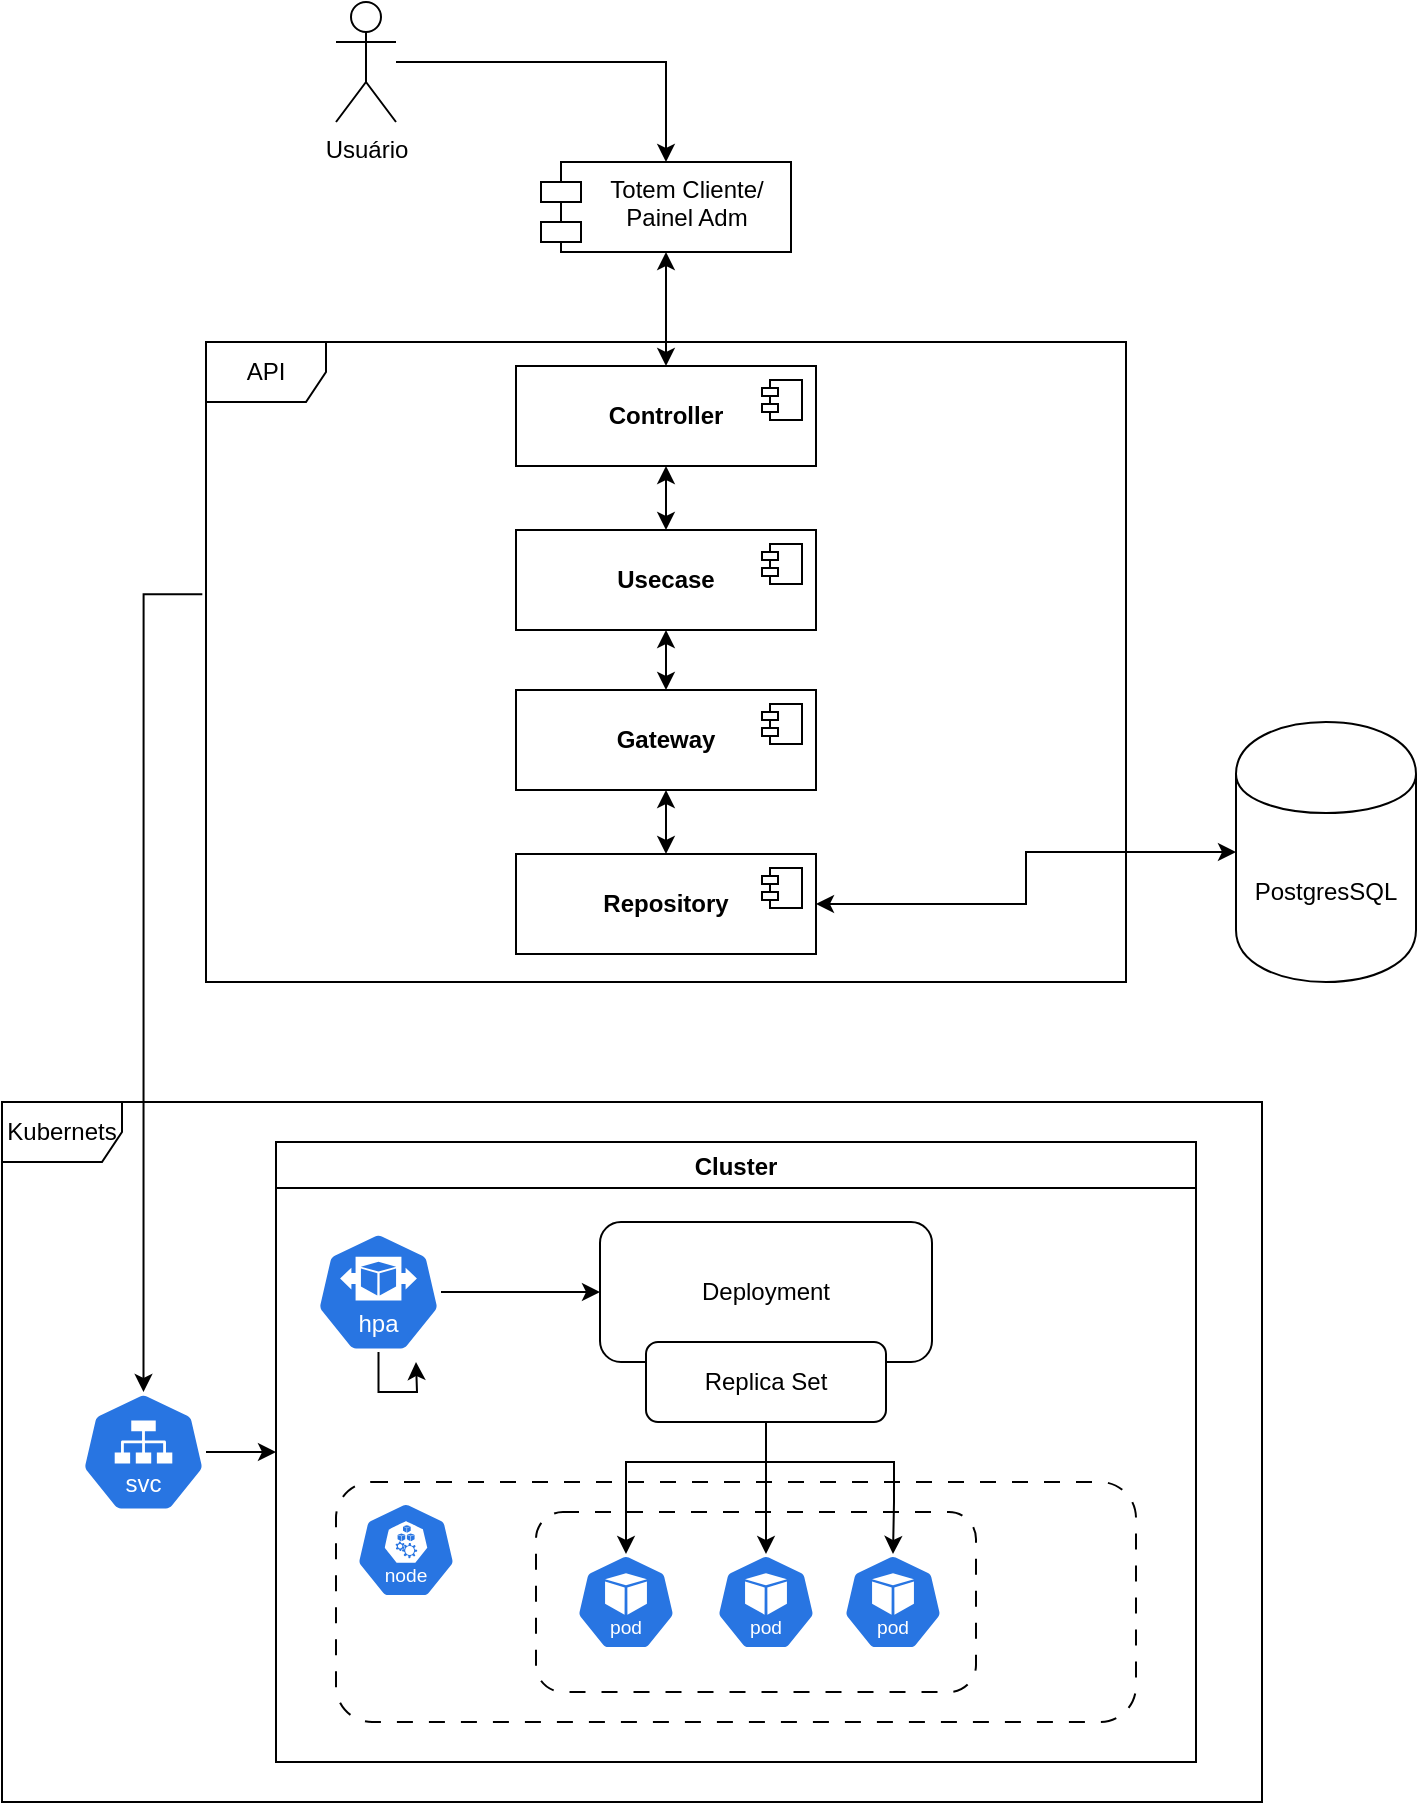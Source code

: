 <mxfile version="28.0.4">
  <diagram name="Page-1" id="b5b7bab2-c9e2-2cf4-8b2a-24fd1a2a6d21">
    <mxGraphModel dx="828" dy="778" grid="1" gridSize="10" guides="1" tooltips="1" connect="1" arrows="1" fold="1" page="1" pageScale="1" pageWidth="827" pageHeight="1169" background="none" math="0" shadow="0">
      <root>
        <mxCell id="0" />
        <mxCell id="1" parent="0" />
        <mxCell id="IdJ8eYHZcSURCVZ-z_sK-2" value="API" style="shape=umlFrame;whiteSpace=wrap;html=1;pointerEvents=0;" parent="1" vertex="1">
          <mxGeometry x="155" y="240" width="460" height="320" as="geometry" />
        </mxCell>
        <mxCell id="IdJ8eYHZcSURCVZ-z_sK-5" style="edgeStyle=orthogonalEdgeStyle;rounded=0;orthogonalLoop=1;jettySize=auto;html=1;entryX=0.5;entryY=0;entryDx=0;entryDy=0;" parent="1" source="IdJ8eYHZcSURCVZ-z_sK-3" target="IdJ8eYHZcSURCVZ-z_sK-4" edge="1">
          <mxGeometry relative="1" as="geometry" />
        </mxCell>
        <mxCell id="IdJ8eYHZcSURCVZ-z_sK-3" value="Usuário" style="shape=umlActor;verticalLabelPosition=bottom;verticalAlign=top;html=1;" parent="1" vertex="1">
          <mxGeometry x="220" y="70" width="30" height="60" as="geometry" />
        </mxCell>
        <mxCell id="IdJ8eYHZcSURCVZ-z_sK-24" style="edgeStyle=orthogonalEdgeStyle;rounded=0;orthogonalLoop=1;jettySize=auto;html=1;startArrow=classic;startFill=1;" parent="1" source="IdJ8eYHZcSURCVZ-z_sK-4" target="IdJ8eYHZcSURCVZ-z_sK-15" edge="1">
          <mxGeometry relative="1" as="geometry" />
        </mxCell>
        <mxCell id="IdJ8eYHZcSURCVZ-z_sK-4" value="Totem Cliente/ Painel Adm" style="shape=module;align=left;spacingLeft=20;align=center;verticalAlign=top;whiteSpace=wrap;html=1;" parent="1" vertex="1">
          <mxGeometry x="322.5" y="150" width="125" height="45" as="geometry" />
        </mxCell>
        <mxCell id="IdJ8eYHZcSURCVZ-z_sK-11" style="edgeStyle=orthogonalEdgeStyle;rounded=0;orthogonalLoop=1;jettySize=auto;html=1;entryX=0.5;entryY=0;entryDx=0;entryDy=0;startArrow=classic;startFill=1;" parent="1" source="IdJ8eYHZcSURCVZ-z_sK-7" target="IdJ8eYHZcSURCVZ-z_sK-9" edge="1">
          <mxGeometry relative="1" as="geometry" />
        </mxCell>
        <mxCell id="IdJ8eYHZcSURCVZ-z_sK-7" value="&lt;b&gt;Gateway&lt;/b&gt;" style="html=1;dropTarget=0;whiteSpace=wrap;" parent="1" vertex="1">
          <mxGeometry x="310" y="414" width="150" height="50" as="geometry" />
        </mxCell>
        <mxCell id="IdJ8eYHZcSURCVZ-z_sK-8" value="" style="shape=module;jettyWidth=8;jettyHeight=4;" parent="IdJ8eYHZcSURCVZ-z_sK-7" vertex="1">
          <mxGeometry x="1" width="20" height="20" relative="1" as="geometry">
            <mxPoint x="-27" y="7" as="offset" />
          </mxGeometry>
        </mxCell>
        <mxCell id="IdJ8eYHZcSURCVZ-z_sK-23" style="edgeStyle=orthogonalEdgeStyle;rounded=0;orthogonalLoop=1;jettySize=auto;html=1;startArrow=classic;startFill=1;" parent="1" source="IdJ8eYHZcSURCVZ-z_sK-9" target="IdJ8eYHZcSURCVZ-z_sK-18" edge="1">
          <mxGeometry relative="1" as="geometry" />
        </mxCell>
        <mxCell id="IdJ8eYHZcSURCVZ-z_sK-9" value="&lt;b&gt;Repository&lt;/b&gt;" style="html=1;dropTarget=0;whiteSpace=wrap;" parent="1" vertex="1">
          <mxGeometry x="310" y="496" width="150" height="50" as="geometry" />
        </mxCell>
        <mxCell id="IdJ8eYHZcSURCVZ-z_sK-10" value="" style="shape=module;jettyWidth=8;jettyHeight=4;" parent="IdJ8eYHZcSURCVZ-z_sK-9" vertex="1">
          <mxGeometry x="1" width="20" height="20" relative="1" as="geometry">
            <mxPoint x="-27" y="7" as="offset" />
          </mxGeometry>
        </mxCell>
        <mxCell id="IdJ8eYHZcSURCVZ-z_sK-14" style="edgeStyle=orthogonalEdgeStyle;rounded=0;orthogonalLoop=1;jettySize=auto;html=1;startArrow=classic;startFill=1;" parent="1" source="IdJ8eYHZcSURCVZ-z_sK-12" target="IdJ8eYHZcSURCVZ-z_sK-7" edge="1">
          <mxGeometry relative="1" as="geometry" />
        </mxCell>
        <mxCell id="IdJ8eYHZcSURCVZ-z_sK-12" value="&lt;b&gt;Usecase&lt;/b&gt;" style="html=1;dropTarget=0;whiteSpace=wrap;" parent="1" vertex="1">
          <mxGeometry x="310" y="334" width="150" height="50" as="geometry" />
        </mxCell>
        <mxCell id="IdJ8eYHZcSURCVZ-z_sK-13" value="" style="shape=module;jettyWidth=8;jettyHeight=4;" parent="IdJ8eYHZcSURCVZ-z_sK-12" vertex="1">
          <mxGeometry x="1" width="20" height="20" relative="1" as="geometry">
            <mxPoint x="-27" y="7" as="offset" />
          </mxGeometry>
        </mxCell>
        <mxCell id="IdJ8eYHZcSURCVZ-z_sK-17" style="edgeStyle=orthogonalEdgeStyle;rounded=0;orthogonalLoop=1;jettySize=auto;html=1;entryX=0.5;entryY=0;entryDx=0;entryDy=0;startArrow=classic;startFill=1;" parent="1" source="IdJ8eYHZcSURCVZ-z_sK-15" target="IdJ8eYHZcSURCVZ-z_sK-12" edge="1">
          <mxGeometry relative="1" as="geometry" />
        </mxCell>
        <mxCell id="IdJ8eYHZcSURCVZ-z_sK-15" value="&lt;b&gt;Controller&lt;/b&gt;" style="html=1;dropTarget=0;whiteSpace=wrap;" parent="1" vertex="1">
          <mxGeometry x="310" y="252" width="150" height="50" as="geometry" />
        </mxCell>
        <mxCell id="IdJ8eYHZcSURCVZ-z_sK-16" value="" style="shape=module;jettyWidth=8;jettyHeight=4;" parent="IdJ8eYHZcSURCVZ-z_sK-15" vertex="1">
          <mxGeometry x="1" width="20" height="20" relative="1" as="geometry">
            <mxPoint x="-27" y="7" as="offset" />
          </mxGeometry>
        </mxCell>
        <mxCell id="IdJ8eYHZcSURCVZ-z_sK-18" value="PostgresSQL" style="shape=cylinder;whiteSpace=wrap;html=1;boundedLbl=1;backgroundOutline=1;" parent="1" vertex="1">
          <mxGeometry x="670" y="430" width="90" height="130" as="geometry" />
        </mxCell>
        <mxCell id="IdJ8eYHZcSURCVZ-z_sK-21" value="Kubernets" style="shape=umlFrame;whiteSpace=wrap;html=1;pointerEvents=0;" parent="1" vertex="1">
          <mxGeometry x="53" y="620" width="630" height="350" as="geometry" />
        </mxCell>
        <mxCell id="IdJ8eYHZcSURCVZ-z_sK-26" value="Cluster" style="swimlane;" parent="1" vertex="1">
          <mxGeometry x="190" y="640" width="460" height="310" as="geometry" />
        </mxCell>
        <mxCell id="IdJ8eYHZcSURCVZ-z_sK-43" style="edgeStyle=orthogonalEdgeStyle;rounded=0;orthogonalLoop=1;jettySize=auto;html=1;entryX=0;entryY=0.5;entryDx=0;entryDy=0;" parent="IdJ8eYHZcSURCVZ-z_sK-26" source="IdJ8eYHZcSURCVZ-z_sK-31" target="IdJ8eYHZcSURCVZ-z_sK-35" edge="1">
          <mxGeometry relative="1" as="geometry" />
        </mxCell>
        <mxCell id="IdJ8eYHZcSURCVZ-z_sK-44" style="edgeStyle=orthogonalEdgeStyle;rounded=0;orthogonalLoop=1;jettySize=auto;html=1;" parent="IdJ8eYHZcSURCVZ-z_sK-26" source="IdJ8eYHZcSURCVZ-z_sK-31" edge="1">
          <mxGeometry relative="1" as="geometry">
            <mxPoint x="70" y="110" as="targetPoint" />
          </mxGeometry>
        </mxCell>
        <mxCell id="IdJ8eYHZcSURCVZ-z_sK-31" value="" style="aspect=fixed;sketch=0;html=1;dashed=0;whitespace=wrap;verticalLabelPosition=bottom;verticalAlign=top;fillColor=#2875E2;strokeColor=#ffffff;points=[[0.005,0.63,0],[0.1,0.2,0],[0.9,0.2,0],[0.5,0,0],[0.995,0.63,0],[0.72,0.99,0],[0.5,1,0],[0.28,0.99,0]];shape=mxgraph.kubernetes.icon2;kubernetesLabel=1;prIcon=hpa" parent="IdJ8eYHZcSURCVZ-z_sK-26" vertex="1">
          <mxGeometry x="20" y="45" width="62.5" height="60" as="geometry" />
        </mxCell>
        <mxCell id="IdJ8eYHZcSURCVZ-z_sK-38" value="" style="group" parent="IdJ8eYHZcSURCVZ-z_sK-26" vertex="1" connectable="0">
          <mxGeometry x="162" y="40" width="166" height="100" as="geometry" />
        </mxCell>
        <mxCell id="IdJ8eYHZcSURCVZ-z_sK-35" value="Deployment" style="rounded=1;whiteSpace=wrap;html=1;" parent="IdJ8eYHZcSURCVZ-z_sK-38" vertex="1">
          <mxGeometry width="166" height="70" as="geometry" />
        </mxCell>
        <mxCell id="IdJ8eYHZcSURCVZ-z_sK-36" value="Replica Set" style="rounded=1;whiteSpace=wrap;html=1;" parent="IdJ8eYHZcSURCVZ-z_sK-38" vertex="1">
          <mxGeometry x="23" y="60" width="120" height="40" as="geometry" />
        </mxCell>
        <mxCell id="IdJ8eYHZcSURCVZ-z_sK-39" value="" style="rounded=1;whiteSpace=wrap;html=1;dashed=1;dashPattern=8 8;" parent="IdJ8eYHZcSURCVZ-z_sK-26" vertex="1">
          <mxGeometry x="30" y="170" width="400" height="120" as="geometry" />
        </mxCell>
        <mxCell id="IdJ8eYHZcSURCVZ-z_sK-33" value="" style="aspect=fixed;sketch=0;html=1;dashed=0;whitespace=wrap;verticalLabelPosition=bottom;verticalAlign=top;fillColor=#2875E2;strokeColor=#ffffff;points=[[0.005,0.63,0],[0.1,0.2,0],[0.9,0.2,0],[0.5,0,0],[0.995,0.63,0],[0.72,0.99,0],[0.5,1,0],[0.28,0.99,0]];shape=mxgraph.kubernetes.icon2;kubernetesLabel=1;prIcon=node" parent="IdJ8eYHZcSURCVZ-z_sK-26" vertex="1">
          <mxGeometry x="40" y="180" width="50" height="48" as="geometry" />
        </mxCell>
        <mxCell id="IdJ8eYHZcSURCVZ-z_sK-40" value="" style="rounded=1;whiteSpace=wrap;html=1;dashed=1;dashPattern=8 8;" parent="IdJ8eYHZcSURCVZ-z_sK-26" vertex="1">
          <mxGeometry x="130" y="185" width="220" height="90" as="geometry" />
        </mxCell>
        <mxCell id="IdJ8eYHZcSURCVZ-z_sK-32" value="" style="aspect=fixed;sketch=0;html=1;dashed=0;whitespace=wrap;verticalLabelPosition=bottom;verticalAlign=top;fillColor=#2875E2;strokeColor=#ffffff;points=[[0.005,0.63,0],[0.1,0.2,0],[0.9,0.2,0],[0.5,0,0],[0.995,0.63,0],[0.72,0.99,0],[0.5,1,0],[0.28,0.99,0]];shape=mxgraph.kubernetes.icon2;kubernetesLabel=1;prIcon=pod" parent="IdJ8eYHZcSURCVZ-z_sK-26" vertex="1">
          <mxGeometry x="150" y="206" width="50" height="48" as="geometry" />
        </mxCell>
        <mxCell id="IdJ8eYHZcSURCVZ-z_sK-41" value="" style="aspect=fixed;sketch=0;html=1;dashed=0;whitespace=wrap;verticalLabelPosition=bottom;verticalAlign=top;fillColor=#2875E2;strokeColor=#ffffff;points=[[0.005,0.63,0],[0.1,0.2,0],[0.9,0.2,0],[0.5,0,0],[0.995,0.63,0],[0.72,0.99,0],[0.5,1,0],[0.28,0.99,0]];shape=mxgraph.kubernetes.icon2;kubernetesLabel=1;prIcon=pod" parent="IdJ8eYHZcSURCVZ-z_sK-26" vertex="1">
          <mxGeometry x="220" y="206" width="50" height="48" as="geometry" />
        </mxCell>
        <mxCell id="IdJ8eYHZcSURCVZ-z_sK-42" value="" style="aspect=fixed;sketch=0;html=1;dashed=0;whitespace=wrap;verticalLabelPosition=bottom;verticalAlign=top;fillColor=#2875E2;strokeColor=#ffffff;points=[[0.005,0.63,0],[0.1,0.2,0],[0.9,0.2,0],[0.5,0,0],[0.995,0.63,0],[0.72,0.99,0],[0.5,1,0],[0.28,0.99,0]];shape=mxgraph.kubernetes.icon2;kubernetesLabel=1;prIcon=pod" parent="IdJ8eYHZcSURCVZ-z_sK-26" vertex="1">
          <mxGeometry x="283.5" y="206" width="50" height="48" as="geometry" />
        </mxCell>
        <mxCell id="IdJ8eYHZcSURCVZ-z_sK-45" style="edgeStyle=orthogonalEdgeStyle;rounded=0;orthogonalLoop=1;jettySize=auto;html=1;entryX=0.5;entryY=0;entryDx=0;entryDy=0;entryPerimeter=0;exitX=0.5;exitY=1;exitDx=0;exitDy=0;" parent="IdJ8eYHZcSURCVZ-z_sK-26" source="IdJ8eYHZcSURCVZ-z_sK-36" target="IdJ8eYHZcSURCVZ-z_sK-32" edge="1">
          <mxGeometry relative="1" as="geometry">
            <mxPoint x="240" y="140" as="sourcePoint" />
            <Array as="points">
              <mxPoint x="245" y="160" />
              <mxPoint x="175" y="160" />
            </Array>
          </mxGeometry>
        </mxCell>
        <mxCell id="IdJ8eYHZcSURCVZ-z_sK-46" style="edgeStyle=orthogonalEdgeStyle;rounded=0;orthogonalLoop=1;jettySize=auto;html=1;entryX=0.5;entryY=0;entryDx=0;entryDy=0;entryPerimeter=0;" parent="IdJ8eYHZcSURCVZ-z_sK-26" target="IdJ8eYHZcSURCVZ-z_sK-41" edge="1">
          <mxGeometry relative="1" as="geometry">
            <mxPoint x="250" y="140" as="sourcePoint" />
            <Array as="points">
              <mxPoint x="245" y="140" />
            </Array>
          </mxGeometry>
        </mxCell>
        <mxCell id="IdJ8eYHZcSURCVZ-z_sK-47" style="edgeStyle=orthogonalEdgeStyle;rounded=0;orthogonalLoop=1;jettySize=auto;html=1;entryX=0.5;entryY=0;entryDx=0;entryDy=0;entryPerimeter=0;exitX=0.5;exitY=1;exitDx=0;exitDy=0;" parent="IdJ8eYHZcSURCVZ-z_sK-26" source="IdJ8eYHZcSURCVZ-z_sK-36" target="IdJ8eYHZcSURCVZ-z_sK-42" edge="1">
          <mxGeometry relative="1" as="geometry">
            <Array as="points">
              <mxPoint x="245" y="160" />
              <mxPoint x="309" y="160" />
              <mxPoint x="309" y="180" />
              <mxPoint x="308" y="180" />
            </Array>
          </mxGeometry>
        </mxCell>
        <mxCell id="IdJ8eYHZcSURCVZ-z_sK-48" style="edgeStyle=orthogonalEdgeStyle;rounded=0;orthogonalLoop=1;jettySize=auto;html=1;entryX=0;entryY=0.5;entryDx=0;entryDy=0;" parent="1" source="IdJ8eYHZcSURCVZ-z_sK-34" target="IdJ8eYHZcSURCVZ-z_sK-26" edge="1">
          <mxGeometry relative="1" as="geometry" />
        </mxCell>
        <mxCell id="IdJ8eYHZcSURCVZ-z_sK-34" value="" style="aspect=fixed;sketch=0;html=1;dashed=0;whitespace=wrap;verticalLabelPosition=bottom;verticalAlign=top;fillColor=#2875E2;strokeColor=#ffffff;points=[[0.005,0.63,0],[0.1,0.2,0],[0.9,0.2,0],[0.5,0,0],[0.995,0.63,0],[0.72,0.99,0],[0.5,1,0],[0.28,0.99,0]];shape=mxgraph.kubernetes.icon2;kubernetesLabel=1;prIcon=svc" parent="1" vertex="1">
          <mxGeometry x="92.5" y="765" width="62.5" height="60" as="geometry" />
        </mxCell>
        <mxCell id="6th8OZCHbjT68Wy_4abg-2" style="edgeStyle=orthogonalEdgeStyle;rounded=0;orthogonalLoop=1;jettySize=auto;html=1;entryX=0.5;entryY=0;entryDx=0;entryDy=0;entryPerimeter=0;exitX=-0.004;exitY=0.394;exitDx=0;exitDy=0;exitPerimeter=0;" edge="1" parent="1" source="IdJ8eYHZcSURCVZ-z_sK-2" target="IdJ8eYHZcSURCVZ-z_sK-34">
          <mxGeometry relative="1" as="geometry">
            <Array as="points">
              <mxPoint x="124" y="366" />
            </Array>
          </mxGeometry>
        </mxCell>
      </root>
    </mxGraphModel>
  </diagram>
</mxfile>
